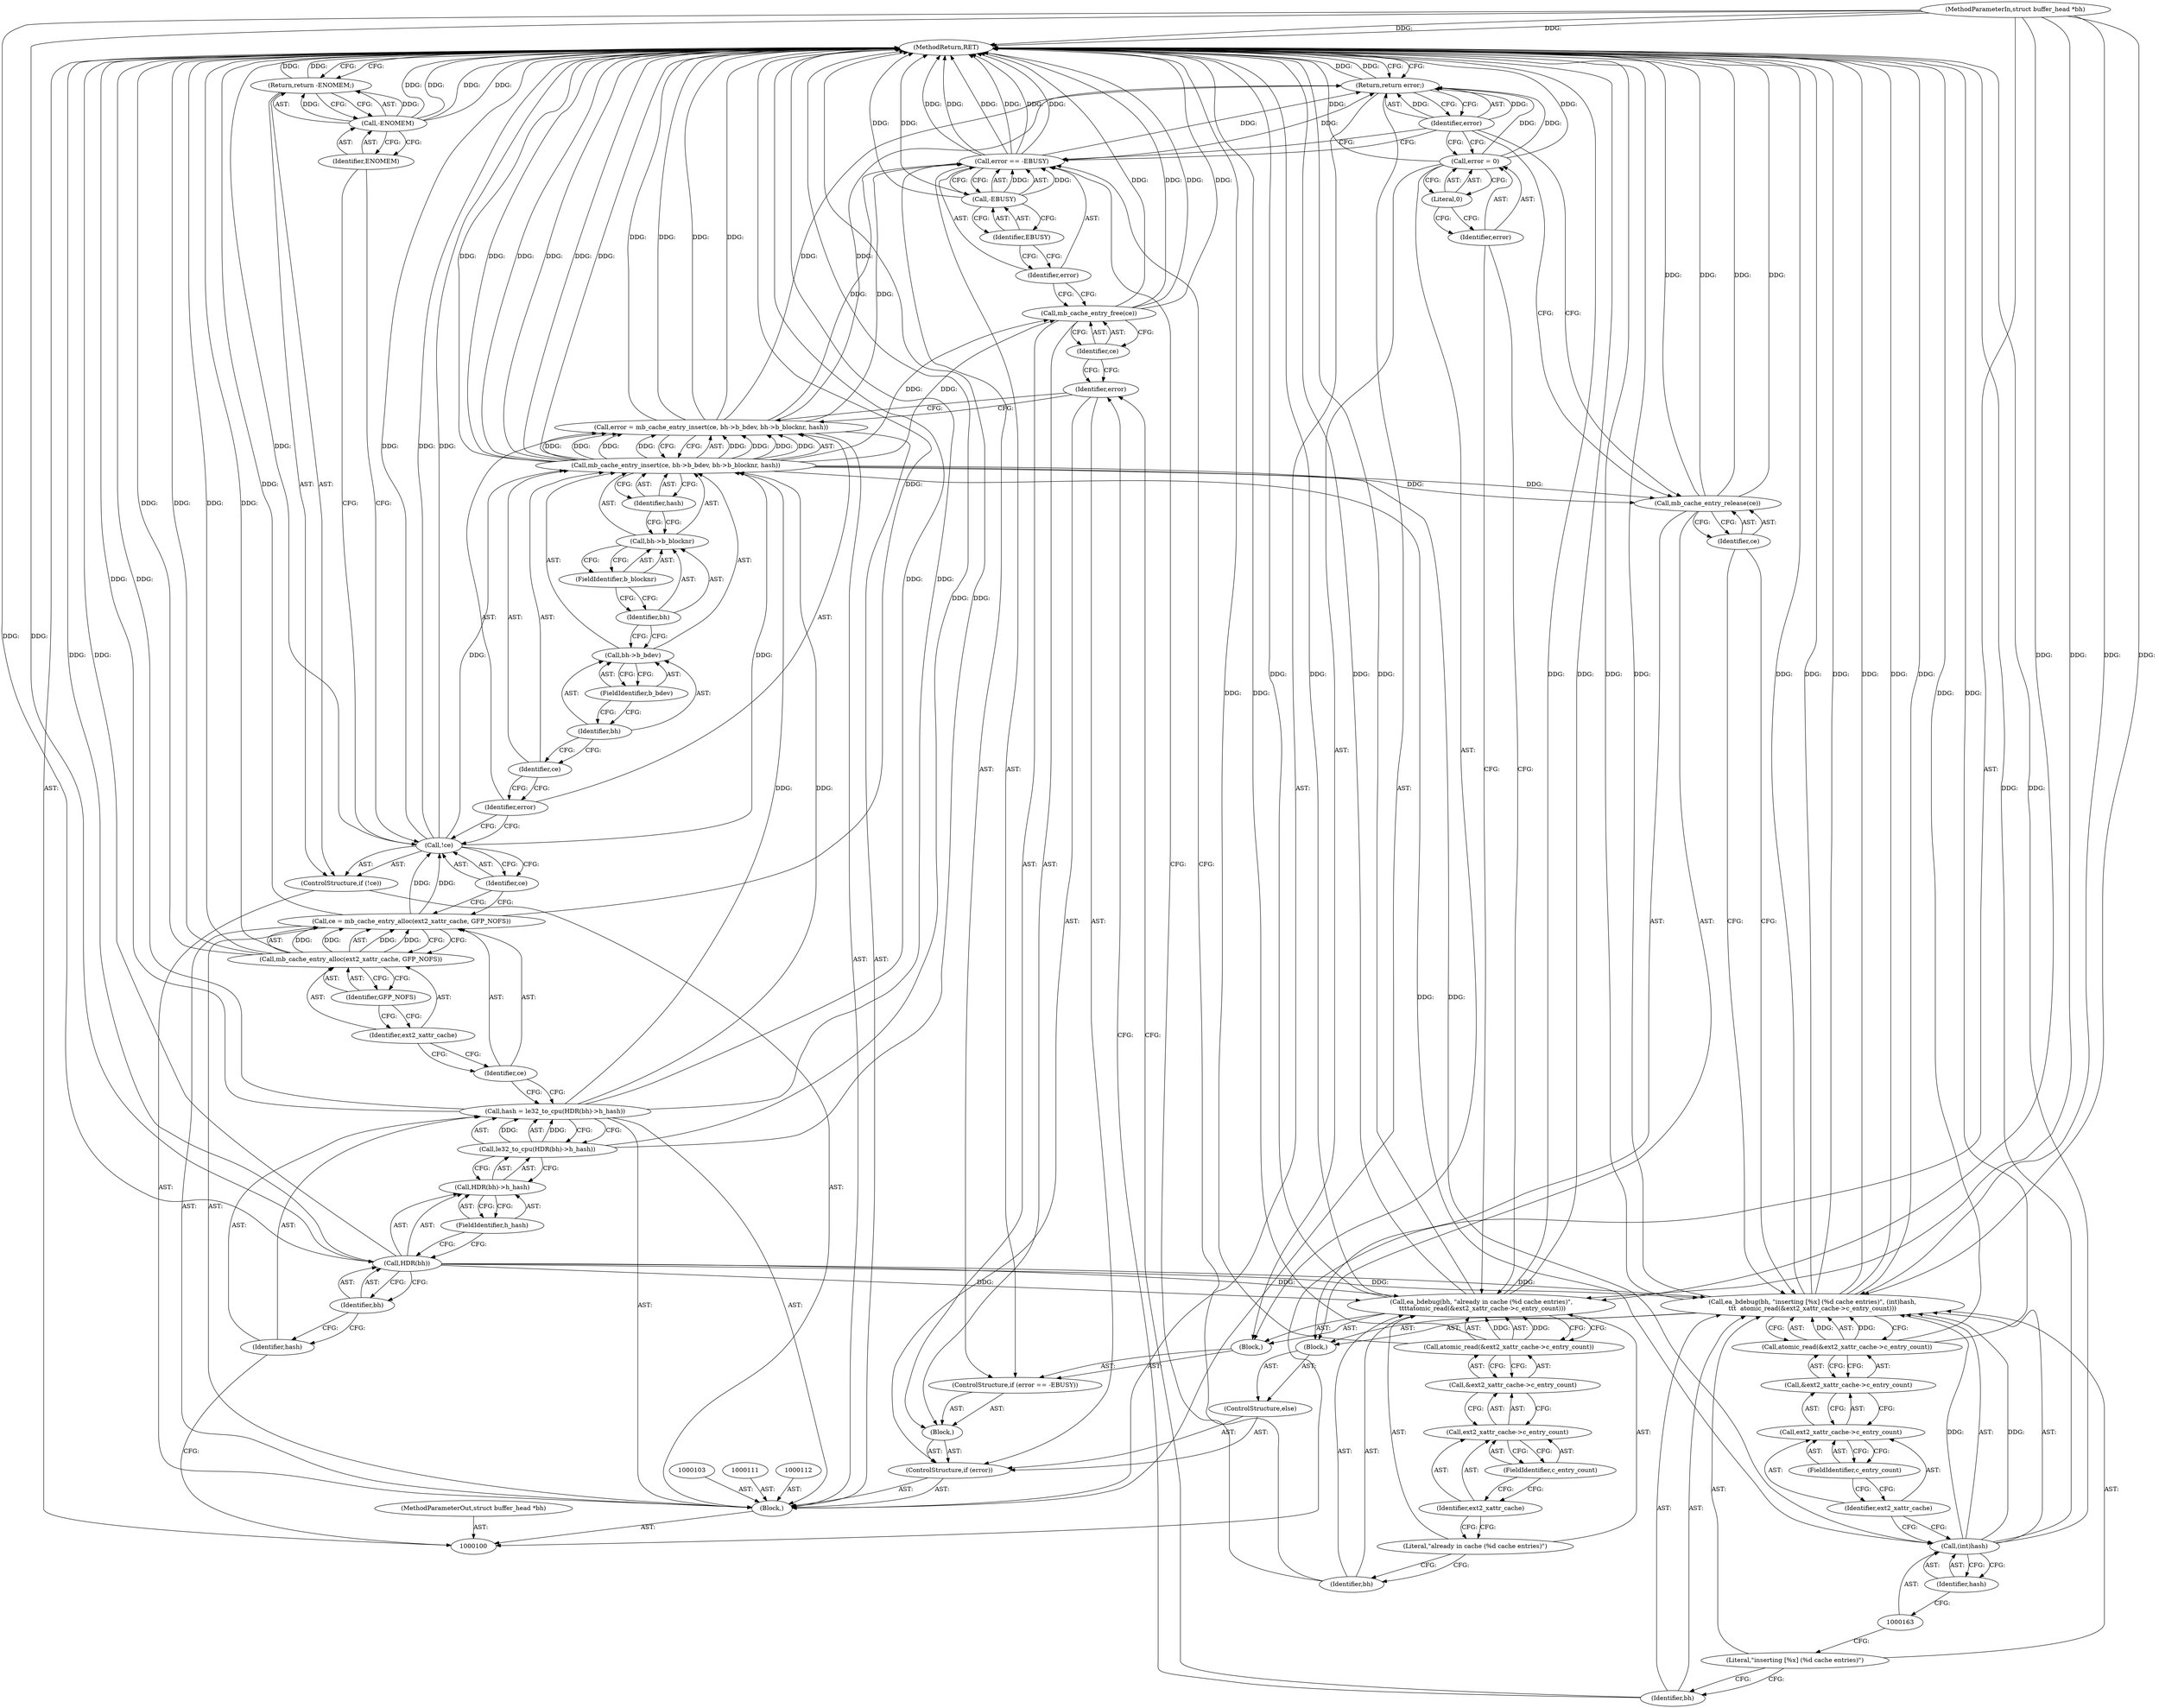 digraph "1_linux_be0726d33cb8f411945884664924bed3cb8c70ee_5" {
"1000174" [label="(MethodReturn,RET)"];
"1000101" [label="(MethodParameterIn,struct buffer_head *bh)"];
"1000254" [label="(MethodParameterOut,struct buffer_head *bh)"];
"1000124" [label="(Call,error = mb_cache_entry_insert(ce, bh->b_bdev, bh->b_blocknr, hash))"];
"1000125" [label="(Identifier,error)"];
"1000127" [label="(Identifier,ce)"];
"1000128" [label="(Call,bh->b_bdev)"];
"1000129" [label="(Identifier,bh)"];
"1000130" [label="(FieldIdentifier,b_bdev)"];
"1000131" [label="(Call,bh->b_blocknr)"];
"1000132" [label="(Identifier,bh)"];
"1000133" [label="(FieldIdentifier,b_blocknr)"];
"1000134" [label="(Identifier,hash)"];
"1000126" [label="(Call,mb_cache_entry_insert(ce, bh->b_bdev, bh->b_blocknr, hash))"];
"1000137" [label="(Block,)"];
"1000135" [label="(ControlStructure,if (error))"];
"1000136" [label="(Identifier,error)"];
"1000138" [label="(Call,mb_cache_entry_free(ce))"];
"1000139" [label="(Identifier,ce)"];
"1000143" [label="(Call,-EBUSY)"];
"1000144" [label="(Identifier,EBUSY)"];
"1000145" [label="(Block,)"];
"1000140" [label="(ControlStructure,if (error == -EBUSY))"];
"1000141" [label="(Call,error == -EBUSY)"];
"1000142" [label="(Identifier,error)"];
"1000147" [label="(Identifier,bh)"];
"1000148" [label="(Literal,\"already in cache (%d cache entries)\")"];
"1000146" [label="(Call,ea_bdebug(bh, \"already in cache (%d cache entries)\",\n \t\t\t\tatomic_read(&ext2_xattr_cache->c_entry_count)))"];
"1000150" [label="(Call,&ext2_xattr_cache->c_entry_count)"];
"1000151" [label="(Call,ext2_xattr_cache->c_entry_count)"];
"1000152" [label="(Identifier,ext2_xattr_cache)"];
"1000153" [label="(FieldIdentifier,c_entry_count)"];
"1000149" [label="(Call,atomic_read(&ext2_xattr_cache->c_entry_count))"];
"1000156" [label="(Literal,0)"];
"1000154" [label="(Call,error = 0)"];
"1000155" [label="(Identifier,error)"];
"1000157" [label="(ControlStructure,else)"];
"1000158" [label="(Block,)"];
"1000160" [label="(Identifier,bh)"];
"1000161" [label="(Literal,\"inserting [%x] (%d cache entries)\")"];
"1000159" [label="(Call,ea_bdebug(bh, \"inserting [%x] (%d cache entries)\", (int)hash,\n\t\t\t  atomic_read(&ext2_xattr_cache->c_entry_count)))"];
"1000162" [label="(Call,(int)hash)"];
"1000164" [label="(Identifier,hash)"];
"1000102" [label="(Block,)"];
"1000166" [label="(Call,&ext2_xattr_cache->c_entry_count)"];
"1000167" [label="(Call,ext2_xattr_cache->c_entry_count)"];
"1000168" [label="(Identifier,ext2_xattr_cache)"];
"1000169" [label="(FieldIdentifier,c_entry_count)"];
"1000165" [label="(Call,atomic_read(&ext2_xattr_cache->c_entry_count))"];
"1000170" [label="(Call,mb_cache_entry_release(ce))"];
"1000171" [label="(Identifier,ce)"];
"1000172" [label="(Return,return error;)"];
"1000173" [label="(Identifier,error)"];
"1000106" [label="(Call,le32_to_cpu(HDR(bh)->h_hash))"];
"1000107" [label="(Call,HDR(bh)->h_hash)"];
"1000108" [label="(Call,HDR(bh))"];
"1000109" [label="(Identifier,bh)"];
"1000110" [label="(FieldIdentifier,h_hash)"];
"1000104" [label="(Call,hash = le32_to_cpu(HDR(bh)->h_hash))"];
"1000105" [label="(Identifier,hash)"];
"1000113" [label="(Call,ce = mb_cache_entry_alloc(ext2_xattr_cache, GFP_NOFS))"];
"1000114" [label="(Identifier,ce)"];
"1000116" [label="(Identifier,ext2_xattr_cache)"];
"1000117" [label="(Identifier,GFP_NOFS)"];
"1000115" [label="(Call,mb_cache_entry_alloc(ext2_xattr_cache, GFP_NOFS))"];
"1000118" [label="(ControlStructure,if (!ce))"];
"1000119" [label="(Call,!ce)"];
"1000120" [label="(Identifier,ce)"];
"1000123" [label="(Identifier,ENOMEM)"];
"1000121" [label="(Return,return -ENOMEM;)"];
"1000122" [label="(Call,-ENOMEM)"];
"1000174" -> "1000100"  [label="AST: "];
"1000174" -> "1000121"  [label="CFG: "];
"1000174" -> "1000172"  [label="CFG: "];
"1000121" -> "1000174"  [label="DDG: "];
"1000172" -> "1000174"  [label="DDG: "];
"1000141" -> "1000174"  [label="DDG: "];
"1000141" -> "1000174"  [label="DDG: "];
"1000141" -> "1000174"  [label="DDG: "];
"1000124" -> "1000174"  [label="DDG: "];
"1000124" -> "1000174"  [label="DDG: "];
"1000106" -> "1000174"  [label="DDG: "];
"1000104" -> "1000174"  [label="DDG: "];
"1000104" -> "1000174"  [label="DDG: "];
"1000159" -> "1000174"  [label="DDG: "];
"1000159" -> "1000174"  [label="DDG: "];
"1000159" -> "1000174"  [label="DDG: "];
"1000159" -> "1000174"  [label="DDG: "];
"1000165" -> "1000174"  [label="DDG: "];
"1000113" -> "1000174"  [label="DDG: "];
"1000146" -> "1000174"  [label="DDG: "];
"1000146" -> "1000174"  [label="DDG: "];
"1000146" -> "1000174"  [label="DDG: "];
"1000119" -> "1000174"  [label="DDG: "];
"1000119" -> "1000174"  [label="DDG: "];
"1000115" -> "1000174"  [label="DDG: "];
"1000115" -> "1000174"  [label="DDG: "];
"1000162" -> "1000174"  [label="DDG: "];
"1000122" -> "1000174"  [label="DDG: "];
"1000122" -> "1000174"  [label="DDG: "];
"1000138" -> "1000174"  [label="DDG: "];
"1000138" -> "1000174"  [label="DDG: "];
"1000154" -> "1000174"  [label="DDG: "];
"1000143" -> "1000174"  [label="DDG: "];
"1000126" -> "1000174"  [label="DDG: "];
"1000126" -> "1000174"  [label="DDG: "];
"1000126" -> "1000174"  [label="DDG: "];
"1000101" -> "1000174"  [label="DDG: "];
"1000170" -> "1000174"  [label="DDG: "];
"1000170" -> "1000174"  [label="DDG: "];
"1000149" -> "1000174"  [label="DDG: "];
"1000108" -> "1000174"  [label="DDG: "];
"1000101" -> "1000100"  [label="AST: "];
"1000101" -> "1000174"  [label="DDG: "];
"1000101" -> "1000108"  [label="DDG: "];
"1000101" -> "1000146"  [label="DDG: "];
"1000101" -> "1000159"  [label="DDG: "];
"1000254" -> "1000100"  [label="AST: "];
"1000124" -> "1000102"  [label="AST: "];
"1000124" -> "1000126"  [label="CFG: "];
"1000125" -> "1000124"  [label="AST: "];
"1000126" -> "1000124"  [label="AST: "];
"1000136" -> "1000124"  [label="CFG: "];
"1000124" -> "1000174"  [label="DDG: "];
"1000124" -> "1000174"  [label="DDG: "];
"1000126" -> "1000124"  [label="DDG: "];
"1000126" -> "1000124"  [label="DDG: "];
"1000126" -> "1000124"  [label="DDG: "];
"1000126" -> "1000124"  [label="DDG: "];
"1000124" -> "1000141"  [label="DDG: "];
"1000124" -> "1000172"  [label="DDG: "];
"1000125" -> "1000124"  [label="AST: "];
"1000125" -> "1000119"  [label="CFG: "];
"1000127" -> "1000125"  [label="CFG: "];
"1000127" -> "1000126"  [label="AST: "];
"1000127" -> "1000125"  [label="CFG: "];
"1000129" -> "1000127"  [label="CFG: "];
"1000128" -> "1000126"  [label="AST: "];
"1000128" -> "1000130"  [label="CFG: "];
"1000129" -> "1000128"  [label="AST: "];
"1000130" -> "1000128"  [label="AST: "];
"1000132" -> "1000128"  [label="CFG: "];
"1000129" -> "1000128"  [label="AST: "];
"1000129" -> "1000127"  [label="CFG: "];
"1000130" -> "1000129"  [label="CFG: "];
"1000130" -> "1000128"  [label="AST: "];
"1000130" -> "1000129"  [label="CFG: "];
"1000128" -> "1000130"  [label="CFG: "];
"1000131" -> "1000126"  [label="AST: "];
"1000131" -> "1000133"  [label="CFG: "];
"1000132" -> "1000131"  [label="AST: "];
"1000133" -> "1000131"  [label="AST: "];
"1000134" -> "1000131"  [label="CFG: "];
"1000132" -> "1000131"  [label="AST: "];
"1000132" -> "1000128"  [label="CFG: "];
"1000133" -> "1000132"  [label="CFG: "];
"1000133" -> "1000131"  [label="AST: "];
"1000133" -> "1000132"  [label="CFG: "];
"1000131" -> "1000133"  [label="CFG: "];
"1000134" -> "1000126"  [label="AST: "];
"1000134" -> "1000131"  [label="CFG: "];
"1000126" -> "1000134"  [label="CFG: "];
"1000126" -> "1000124"  [label="AST: "];
"1000126" -> "1000134"  [label="CFG: "];
"1000127" -> "1000126"  [label="AST: "];
"1000128" -> "1000126"  [label="AST: "];
"1000131" -> "1000126"  [label="AST: "];
"1000134" -> "1000126"  [label="AST: "];
"1000124" -> "1000126"  [label="CFG: "];
"1000126" -> "1000174"  [label="DDG: "];
"1000126" -> "1000174"  [label="DDG: "];
"1000126" -> "1000174"  [label="DDG: "];
"1000126" -> "1000124"  [label="DDG: "];
"1000126" -> "1000124"  [label="DDG: "];
"1000126" -> "1000124"  [label="DDG: "];
"1000126" -> "1000124"  [label="DDG: "];
"1000119" -> "1000126"  [label="DDG: "];
"1000104" -> "1000126"  [label="DDG: "];
"1000126" -> "1000138"  [label="DDG: "];
"1000126" -> "1000162"  [label="DDG: "];
"1000126" -> "1000170"  [label="DDG: "];
"1000137" -> "1000135"  [label="AST: "];
"1000138" -> "1000137"  [label="AST: "];
"1000140" -> "1000137"  [label="AST: "];
"1000135" -> "1000102"  [label="AST: "];
"1000136" -> "1000135"  [label="AST: "];
"1000137" -> "1000135"  [label="AST: "];
"1000157" -> "1000135"  [label="AST: "];
"1000136" -> "1000135"  [label="AST: "];
"1000136" -> "1000124"  [label="CFG: "];
"1000139" -> "1000136"  [label="CFG: "];
"1000160" -> "1000136"  [label="CFG: "];
"1000138" -> "1000137"  [label="AST: "];
"1000138" -> "1000139"  [label="CFG: "];
"1000139" -> "1000138"  [label="AST: "];
"1000142" -> "1000138"  [label="CFG: "];
"1000138" -> "1000174"  [label="DDG: "];
"1000138" -> "1000174"  [label="DDG: "];
"1000126" -> "1000138"  [label="DDG: "];
"1000139" -> "1000138"  [label="AST: "];
"1000139" -> "1000136"  [label="CFG: "];
"1000138" -> "1000139"  [label="CFG: "];
"1000143" -> "1000141"  [label="AST: "];
"1000143" -> "1000144"  [label="CFG: "];
"1000144" -> "1000143"  [label="AST: "];
"1000141" -> "1000143"  [label="CFG: "];
"1000143" -> "1000174"  [label="DDG: "];
"1000143" -> "1000141"  [label="DDG: "];
"1000144" -> "1000143"  [label="AST: "];
"1000144" -> "1000142"  [label="CFG: "];
"1000143" -> "1000144"  [label="CFG: "];
"1000145" -> "1000140"  [label="AST: "];
"1000146" -> "1000145"  [label="AST: "];
"1000154" -> "1000145"  [label="AST: "];
"1000140" -> "1000137"  [label="AST: "];
"1000141" -> "1000140"  [label="AST: "];
"1000145" -> "1000140"  [label="AST: "];
"1000141" -> "1000140"  [label="AST: "];
"1000141" -> "1000143"  [label="CFG: "];
"1000142" -> "1000141"  [label="AST: "];
"1000143" -> "1000141"  [label="AST: "];
"1000147" -> "1000141"  [label="CFG: "];
"1000173" -> "1000141"  [label="CFG: "];
"1000141" -> "1000174"  [label="DDG: "];
"1000141" -> "1000174"  [label="DDG: "];
"1000141" -> "1000174"  [label="DDG: "];
"1000124" -> "1000141"  [label="DDG: "];
"1000143" -> "1000141"  [label="DDG: "];
"1000141" -> "1000172"  [label="DDG: "];
"1000142" -> "1000141"  [label="AST: "];
"1000142" -> "1000138"  [label="CFG: "];
"1000144" -> "1000142"  [label="CFG: "];
"1000147" -> "1000146"  [label="AST: "];
"1000147" -> "1000141"  [label="CFG: "];
"1000148" -> "1000147"  [label="CFG: "];
"1000148" -> "1000146"  [label="AST: "];
"1000148" -> "1000147"  [label="CFG: "];
"1000152" -> "1000148"  [label="CFG: "];
"1000146" -> "1000145"  [label="AST: "];
"1000146" -> "1000149"  [label="CFG: "];
"1000147" -> "1000146"  [label="AST: "];
"1000148" -> "1000146"  [label="AST: "];
"1000149" -> "1000146"  [label="AST: "];
"1000155" -> "1000146"  [label="CFG: "];
"1000146" -> "1000174"  [label="DDG: "];
"1000146" -> "1000174"  [label="DDG: "];
"1000146" -> "1000174"  [label="DDG: "];
"1000108" -> "1000146"  [label="DDG: "];
"1000101" -> "1000146"  [label="DDG: "];
"1000149" -> "1000146"  [label="DDG: "];
"1000150" -> "1000149"  [label="AST: "];
"1000150" -> "1000151"  [label="CFG: "];
"1000151" -> "1000150"  [label="AST: "];
"1000149" -> "1000150"  [label="CFG: "];
"1000151" -> "1000150"  [label="AST: "];
"1000151" -> "1000153"  [label="CFG: "];
"1000152" -> "1000151"  [label="AST: "];
"1000153" -> "1000151"  [label="AST: "];
"1000150" -> "1000151"  [label="CFG: "];
"1000152" -> "1000151"  [label="AST: "];
"1000152" -> "1000148"  [label="CFG: "];
"1000153" -> "1000152"  [label="CFG: "];
"1000153" -> "1000151"  [label="AST: "];
"1000153" -> "1000152"  [label="CFG: "];
"1000151" -> "1000153"  [label="CFG: "];
"1000149" -> "1000146"  [label="AST: "];
"1000149" -> "1000150"  [label="CFG: "];
"1000150" -> "1000149"  [label="AST: "];
"1000146" -> "1000149"  [label="CFG: "];
"1000149" -> "1000174"  [label="DDG: "];
"1000149" -> "1000146"  [label="DDG: "];
"1000156" -> "1000154"  [label="AST: "];
"1000156" -> "1000155"  [label="CFG: "];
"1000154" -> "1000156"  [label="CFG: "];
"1000154" -> "1000145"  [label="AST: "];
"1000154" -> "1000156"  [label="CFG: "];
"1000155" -> "1000154"  [label="AST: "];
"1000156" -> "1000154"  [label="AST: "];
"1000173" -> "1000154"  [label="CFG: "];
"1000154" -> "1000174"  [label="DDG: "];
"1000154" -> "1000172"  [label="DDG: "];
"1000155" -> "1000154"  [label="AST: "];
"1000155" -> "1000146"  [label="CFG: "];
"1000156" -> "1000155"  [label="CFG: "];
"1000157" -> "1000135"  [label="AST: "];
"1000158" -> "1000157"  [label="AST: "];
"1000158" -> "1000157"  [label="AST: "];
"1000159" -> "1000158"  [label="AST: "];
"1000170" -> "1000158"  [label="AST: "];
"1000160" -> "1000159"  [label="AST: "];
"1000160" -> "1000136"  [label="CFG: "];
"1000161" -> "1000160"  [label="CFG: "];
"1000161" -> "1000159"  [label="AST: "];
"1000161" -> "1000160"  [label="CFG: "];
"1000163" -> "1000161"  [label="CFG: "];
"1000159" -> "1000158"  [label="AST: "];
"1000159" -> "1000165"  [label="CFG: "];
"1000160" -> "1000159"  [label="AST: "];
"1000161" -> "1000159"  [label="AST: "];
"1000162" -> "1000159"  [label="AST: "];
"1000165" -> "1000159"  [label="AST: "];
"1000171" -> "1000159"  [label="CFG: "];
"1000159" -> "1000174"  [label="DDG: "];
"1000159" -> "1000174"  [label="DDG: "];
"1000159" -> "1000174"  [label="DDG: "];
"1000159" -> "1000174"  [label="DDG: "];
"1000108" -> "1000159"  [label="DDG: "];
"1000101" -> "1000159"  [label="DDG: "];
"1000162" -> "1000159"  [label="DDG: "];
"1000165" -> "1000159"  [label="DDG: "];
"1000162" -> "1000159"  [label="AST: "];
"1000162" -> "1000164"  [label="CFG: "];
"1000163" -> "1000162"  [label="AST: "];
"1000164" -> "1000162"  [label="AST: "];
"1000168" -> "1000162"  [label="CFG: "];
"1000162" -> "1000174"  [label="DDG: "];
"1000162" -> "1000159"  [label="DDG: "];
"1000126" -> "1000162"  [label="DDG: "];
"1000164" -> "1000162"  [label="AST: "];
"1000164" -> "1000163"  [label="CFG: "];
"1000162" -> "1000164"  [label="CFG: "];
"1000102" -> "1000100"  [label="AST: "];
"1000103" -> "1000102"  [label="AST: "];
"1000104" -> "1000102"  [label="AST: "];
"1000111" -> "1000102"  [label="AST: "];
"1000112" -> "1000102"  [label="AST: "];
"1000113" -> "1000102"  [label="AST: "];
"1000118" -> "1000102"  [label="AST: "];
"1000124" -> "1000102"  [label="AST: "];
"1000135" -> "1000102"  [label="AST: "];
"1000172" -> "1000102"  [label="AST: "];
"1000166" -> "1000165"  [label="AST: "];
"1000166" -> "1000167"  [label="CFG: "];
"1000167" -> "1000166"  [label="AST: "];
"1000165" -> "1000166"  [label="CFG: "];
"1000167" -> "1000166"  [label="AST: "];
"1000167" -> "1000169"  [label="CFG: "];
"1000168" -> "1000167"  [label="AST: "];
"1000169" -> "1000167"  [label="AST: "];
"1000166" -> "1000167"  [label="CFG: "];
"1000168" -> "1000167"  [label="AST: "];
"1000168" -> "1000162"  [label="CFG: "];
"1000169" -> "1000168"  [label="CFG: "];
"1000169" -> "1000167"  [label="AST: "];
"1000169" -> "1000168"  [label="CFG: "];
"1000167" -> "1000169"  [label="CFG: "];
"1000165" -> "1000159"  [label="AST: "];
"1000165" -> "1000166"  [label="CFG: "];
"1000166" -> "1000165"  [label="AST: "];
"1000159" -> "1000165"  [label="CFG: "];
"1000165" -> "1000174"  [label="DDG: "];
"1000165" -> "1000159"  [label="DDG: "];
"1000170" -> "1000158"  [label="AST: "];
"1000170" -> "1000171"  [label="CFG: "];
"1000171" -> "1000170"  [label="AST: "];
"1000173" -> "1000170"  [label="CFG: "];
"1000170" -> "1000174"  [label="DDG: "];
"1000170" -> "1000174"  [label="DDG: "];
"1000126" -> "1000170"  [label="DDG: "];
"1000171" -> "1000170"  [label="AST: "];
"1000171" -> "1000159"  [label="CFG: "];
"1000170" -> "1000171"  [label="CFG: "];
"1000172" -> "1000102"  [label="AST: "];
"1000172" -> "1000173"  [label="CFG: "];
"1000173" -> "1000172"  [label="AST: "];
"1000174" -> "1000172"  [label="CFG: "];
"1000172" -> "1000174"  [label="DDG: "];
"1000173" -> "1000172"  [label="DDG: "];
"1000141" -> "1000172"  [label="DDG: "];
"1000124" -> "1000172"  [label="DDG: "];
"1000154" -> "1000172"  [label="DDG: "];
"1000173" -> "1000172"  [label="AST: "];
"1000173" -> "1000154"  [label="CFG: "];
"1000173" -> "1000141"  [label="CFG: "];
"1000173" -> "1000170"  [label="CFG: "];
"1000172" -> "1000173"  [label="CFG: "];
"1000173" -> "1000172"  [label="DDG: "];
"1000106" -> "1000104"  [label="AST: "];
"1000106" -> "1000107"  [label="CFG: "];
"1000107" -> "1000106"  [label="AST: "];
"1000104" -> "1000106"  [label="CFG: "];
"1000106" -> "1000174"  [label="DDG: "];
"1000106" -> "1000104"  [label="DDG: "];
"1000107" -> "1000106"  [label="AST: "];
"1000107" -> "1000110"  [label="CFG: "];
"1000108" -> "1000107"  [label="AST: "];
"1000110" -> "1000107"  [label="AST: "];
"1000106" -> "1000107"  [label="CFG: "];
"1000108" -> "1000107"  [label="AST: "];
"1000108" -> "1000109"  [label="CFG: "];
"1000109" -> "1000108"  [label="AST: "];
"1000110" -> "1000108"  [label="CFG: "];
"1000108" -> "1000174"  [label="DDG: "];
"1000101" -> "1000108"  [label="DDG: "];
"1000108" -> "1000146"  [label="DDG: "];
"1000108" -> "1000159"  [label="DDG: "];
"1000109" -> "1000108"  [label="AST: "];
"1000109" -> "1000105"  [label="CFG: "];
"1000108" -> "1000109"  [label="CFG: "];
"1000110" -> "1000107"  [label="AST: "];
"1000110" -> "1000108"  [label="CFG: "];
"1000107" -> "1000110"  [label="CFG: "];
"1000104" -> "1000102"  [label="AST: "];
"1000104" -> "1000106"  [label="CFG: "];
"1000105" -> "1000104"  [label="AST: "];
"1000106" -> "1000104"  [label="AST: "];
"1000114" -> "1000104"  [label="CFG: "];
"1000104" -> "1000174"  [label="DDG: "];
"1000104" -> "1000174"  [label="DDG: "];
"1000106" -> "1000104"  [label="DDG: "];
"1000104" -> "1000126"  [label="DDG: "];
"1000105" -> "1000104"  [label="AST: "];
"1000105" -> "1000100"  [label="CFG: "];
"1000109" -> "1000105"  [label="CFG: "];
"1000113" -> "1000102"  [label="AST: "];
"1000113" -> "1000115"  [label="CFG: "];
"1000114" -> "1000113"  [label="AST: "];
"1000115" -> "1000113"  [label="AST: "];
"1000120" -> "1000113"  [label="CFG: "];
"1000113" -> "1000174"  [label="DDG: "];
"1000115" -> "1000113"  [label="DDG: "];
"1000115" -> "1000113"  [label="DDG: "];
"1000113" -> "1000119"  [label="DDG: "];
"1000114" -> "1000113"  [label="AST: "];
"1000114" -> "1000104"  [label="CFG: "];
"1000116" -> "1000114"  [label="CFG: "];
"1000116" -> "1000115"  [label="AST: "];
"1000116" -> "1000114"  [label="CFG: "];
"1000117" -> "1000116"  [label="CFG: "];
"1000117" -> "1000115"  [label="AST: "];
"1000117" -> "1000116"  [label="CFG: "];
"1000115" -> "1000117"  [label="CFG: "];
"1000115" -> "1000113"  [label="AST: "];
"1000115" -> "1000117"  [label="CFG: "];
"1000116" -> "1000115"  [label="AST: "];
"1000117" -> "1000115"  [label="AST: "];
"1000113" -> "1000115"  [label="CFG: "];
"1000115" -> "1000174"  [label="DDG: "];
"1000115" -> "1000174"  [label="DDG: "];
"1000115" -> "1000113"  [label="DDG: "];
"1000115" -> "1000113"  [label="DDG: "];
"1000118" -> "1000102"  [label="AST: "];
"1000119" -> "1000118"  [label="AST: "];
"1000121" -> "1000118"  [label="AST: "];
"1000119" -> "1000118"  [label="AST: "];
"1000119" -> "1000120"  [label="CFG: "];
"1000120" -> "1000119"  [label="AST: "];
"1000123" -> "1000119"  [label="CFG: "];
"1000125" -> "1000119"  [label="CFG: "];
"1000119" -> "1000174"  [label="DDG: "];
"1000119" -> "1000174"  [label="DDG: "];
"1000113" -> "1000119"  [label="DDG: "];
"1000119" -> "1000126"  [label="DDG: "];
"1000120" -> "1000119"  [label="AST: "];
"1000120" -> "1000113"  [label="CFG: "];
"1000119" -> "1000120"  [label="CFG: "];
"1000123" -> "1000122"  [label="AST: "];
"1000123" -> "1000119"  [label="CFG: "];
"1000122" -> "1000123"  [label="CFG: "];
"1000121" -> "1000118"  [label="AST: "];
"1000121" -> "1000122"  [label="CFG: "];
"1000122" -> "1000121"  [label="AST: "];
"1000174" -> "1000121"  [label="CFG: "];
"1000121" -> "1000174"  [label="DDG: "];
"1000122" -> "1000121"  [label="DDG: "];
"1000122" -> "1000121"  [label="AST: "];
"1000122" -> "1000123"  [label="CFG: "];
"1000123" -> "1000122"  [label="AST: "];
"1000121" -> "1000122"  [label="CFG: "];
"1000122" -> "1000174"  [label="DDG: "];
"1000122" -> "1000174"  [label="DDG: "];
"1000122" -> "1000121"  [label="DDG: "];
}
